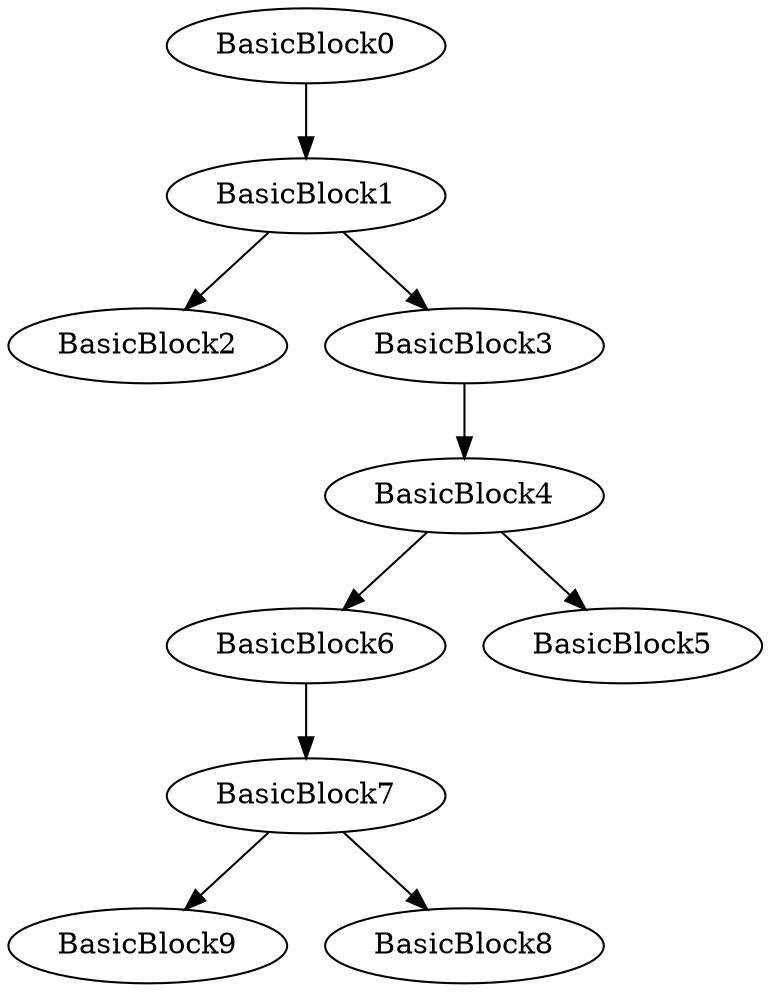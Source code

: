 digraph{
BasicBlock1 -> BasicBlock2
BasicBlock1 -> BasicBlock3
BasicBlock0 -> BasicBlock1
BasicBlock6 -> BasicBlock7
BasicBlock3 -> BasicBlock4
BasicBlock4 -> BasicBlock5
BasicBlock4 -> BasicBlock6
BasicBlock7 -> BasicBlock9
BasicBlock7 -> BasicBlock8
}
